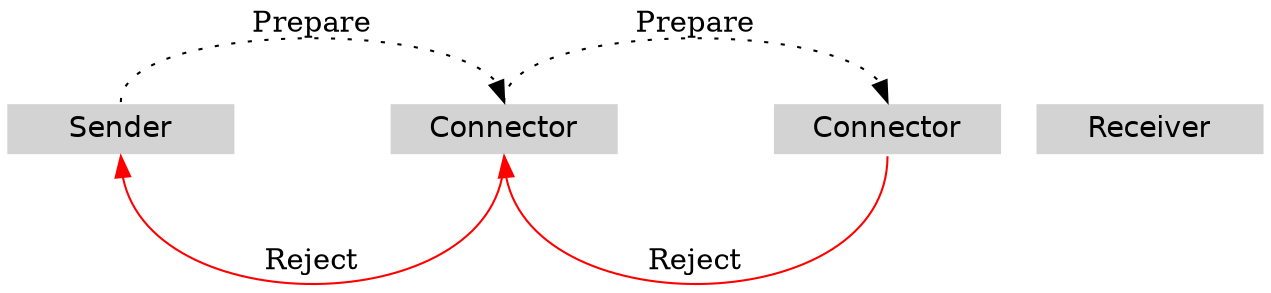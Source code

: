 digraph G {
  node [shape = box,height=.1,fontname = "helvetica"];
  newrank=true;

  s [shape=box style=filled color=lightgrey label="Sender" width=1.5];
  r [shape=box style=filled color=lightgrey label="Receiver" width=1.5];

  c1 [shape=box style=filled color=lightgrey label="Connector" width=1.5];
  c2 [shape=box style=filled color=lightgrey label="Connector" width=1.5];

  s:n -> c1:n [style=dotted label="Prepare"];
  c1:n -> c2:n [style=dotted label="Prepare"];

  c2:s -> c1:s [label="Reject" color=red];
  c1:s -> s:s [label="Reject" color=red];


  { rank=same; s c1 c2 r }

}
